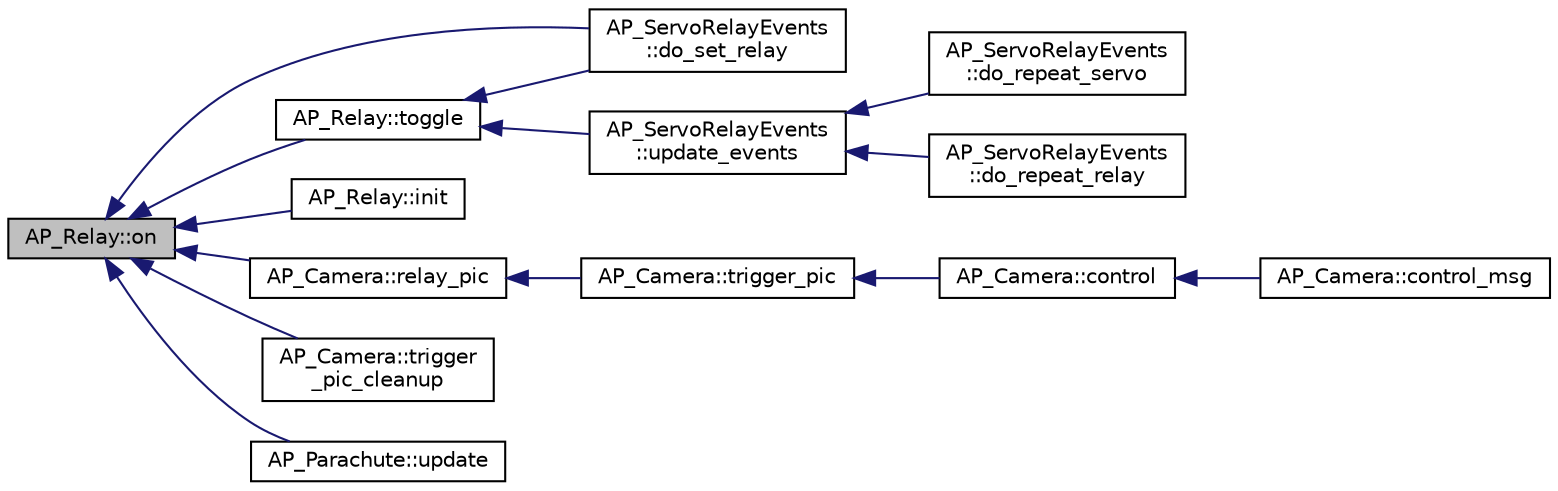 digraph "AP_Relay::on"
{
 // INTERACTIVE_SVG=YES
  edge [fontname="Helvetica",fontsize="10",labelfontname="Helvetica",labelfontsize="10"];
  node [fontname="Helvetica",fontsize="10",shape=record];
  rankdir="LR";
  Node1 [label="AP_Relay::on",height=0.2,width=0.4,color="black", fillcolor="grey75", style="filled", fontcolor="black"];
  Node1 -> Node2 [dir="back",color="midnightblue",fontsize="10",style="solid",fontname="Helvetica"];
  Node2 [label="AP_ServoRelayEvents\l::do_set_relay",height=0.2,width=0.4,color="black", fillcolor="white", style="filled",URL="$classAP__ServoRelayEvents.html#a97e7a71ad2ed00b9b4ceb20bc617be4c"];
  Node1 -> Node3 [dir="back",color="midnightblue",fontsize="10",style="solid",fontname="Helvetica"];
  Node3 [label="AP_Relay::init",height=0.2,width=0.4,color="black", fillcolor="white", style="filled",URL="$classAP__Relay.html#aa13db0b0f4e316fe33459b659a642d9f"];
  Node1 -> Node4 [dir="back",color="midnightblue",fontsize="10",style="solid",fontname="Helvetica"];
  Node4 [label="AP_Camera::relay_pic",height=0.2,width=0.4,color="black", fillcolor="white", style="filled",URL="$classAP__Camera.html#a73b785894a0650a4dd8b1ffc24c4c250",tooltip="basic relay activation "];
  Node4 -> Node5 [dir="back",color="midnightblue",fontsize="10",style="solid",fontname="Helvetica"];
  Node5 [label="AP_Camera::trigger_pic",height=0.2,width=0.4,color="black", fillcolor="white", style="filled",URL="$classAP__Camera.html#a74372e2b8e5d3cd3b464f2ef417cb0f6"];
  Node5 -> Node6 [dir="back",color="midnightblue",fontsize="10",style="solid",fontname="Helvetica"];
  Node6 [label="AP_Camera::control",height=0.2,width=0.4,color="black", fillcolor="white", style="filled",URL="$classAP__Camera.html#a7c7aa23d1a71db5345bb11899bbb8f31"];
  Node6 -> Node7 [dir="back",color="midnightblue",fontsize="10",style="solid",fontname="Helvetica"];
  Node7 [label="AP_Camera::control_msg",height=0.2,width=0.4,color="black", fillcolor="white", style="filled",URL="$classAP__Camera.html#a27664cf70d78d5af17d66a3d715048db",tooltip="decode deprecated MavLink message that controls camera. "];
  Node1 -> Node8 [dir="back",color="midnightblue",fontsize="10",style="solid",fontname="Helvetica"];
  Node8 [label="AP_Relay::toggle",height=0.2,width=0.4,color="black", fillcolor="white", style="filled",URL="$classAP__Relay.html#acadbe252379390594091edd75953456a"];
  Node8 -> Node2 [dir="back",color="midnightblue",fontsize="10",style="solid",fontname="Helvetica"];
  Node8 -> Node9 [dir="back",color="midnightblue",fontsize="10",style="solid",fontname="Helvetica"];
  Node9 [label="AP_ServoRelayEvents\l::update_events",height=0.2,width=0.4,color="black", fillcolor="white", style="filled",URL="$classAP__ServoRelayEvents.html#abae99d08dbec323313058baebc468f0e"];
  Node9 -> Node10 [dir="back",color="midnightblue",fontsize="10",style="solid",fontname="Helvetica"];
  Node10 [label="AP_ServoRelayEvents\l::do_repeat_servo",height=0.2,width=0.4,color="black", fillcolor="white", style="filled",URL="$classAP__ServoRelayEvents.html#af3cde3623c5f0fa9368aa46eb85f916e"];
  Node9 -> Node11 [dir="back",color="midnightblue",fontsize="10",style="solid",fontname="Helvetica"];
  Node11 [label="AP_ServoRelayEvents\l::do_repeat_relay",height=0.2,width=0.4,color="black", fillcolor="white", style="filled",URL="$classAP__ServoRelayEvents.html#a7bc553c3358ab805cc1ff315ca60ff97"];
  Node1 -> Node12 [dir="back",color="midnightblue",fontsize="10",style="solid",fontname="Helvetica"];
  Node12 [label="AP_Camera::trigger\l_pic_cleanup",height=0.2,width=0.4,color="black", fillcolor="white", style="filled",URL="$classAP__Camera.html#a3124ce12331fb79e0b68b7067d609be2"];
  Node1 -> Node13 [dir="back",color="midnightblue",fontsize="10",style="solid",fontname="Helvetica"];
  Node13 [label="AP_Parachute::update",height=0.2,width=0.4,color="black", fillcolor="white", style="filled",URL="$classAP__Parachute.html#a986da5e4faa8be2479c695317263a1cc",tooltip="update - shuts off the trigger should be called at about 10hz "];
}
